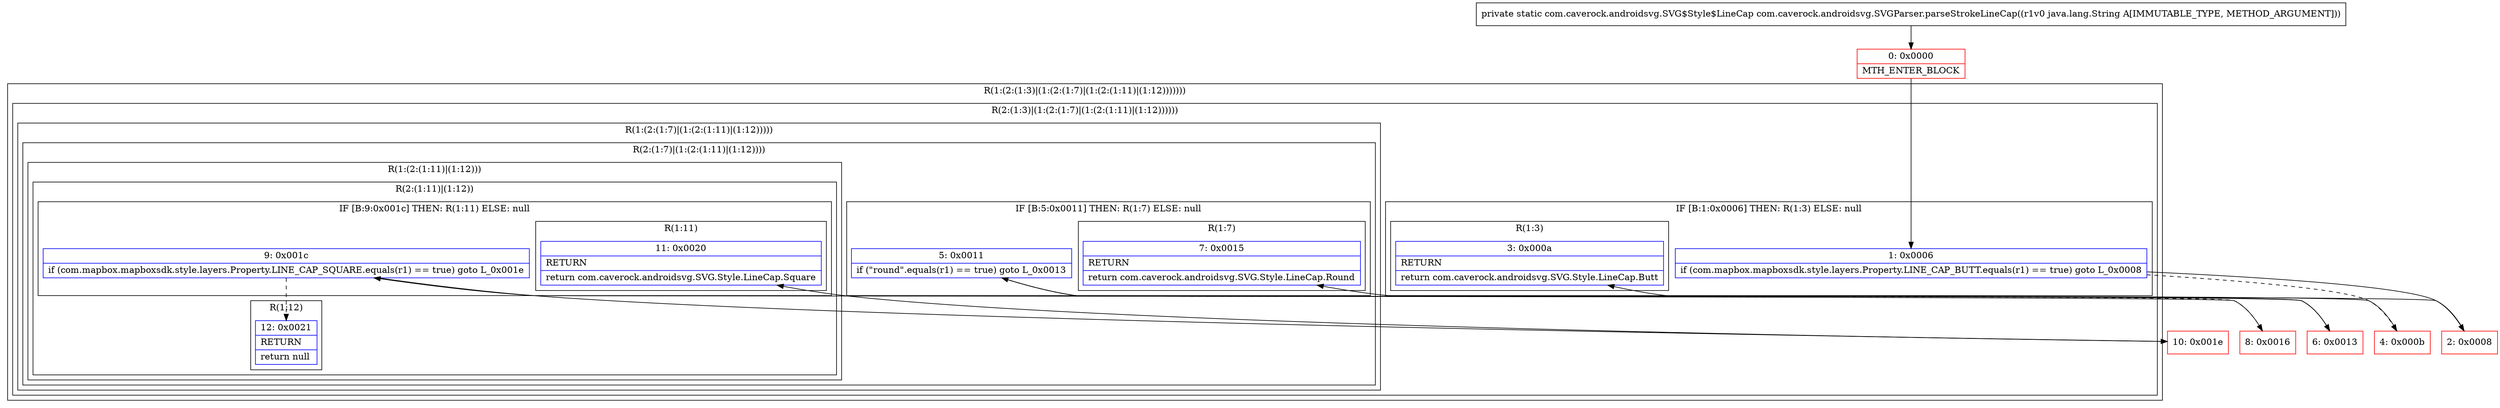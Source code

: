 digraph "CFG forcom.caverock.androidsvg.SVGParser.parseStrokeLineCap(Ljava\/lang\/String;)Lcom\/caverock\/androidsvg\/SVG$Style$LineCap;" {
subgraph cluster_Region_1942466457 {
label = "R(1:(2:(1:3)|(1:(2:(1:7)|(1:(2:(1:11)|(1:12)))))))";
node [shape=record,color=blue];
subgraph cluster_Region_1075713014 {
label = "R(2:(1:3)|(1:(2:(1:7)|(1:(2:(1:11)|(1:12))))))";
node [shape=record,color=blue];
subgraph cluster_IfRegion_250341401 {
label = "IF [B:1:0x0006] THEN: R(1:3) ELSE: null";
node [shape=record,color=blue];
Node_1 [shape=record,label="{1\:\ 0x0006|if (com.mapbox.mapboxsdk.style.layers.Property.LINE_CAP_BUTT.equals(r1) == true) goto L_0x0008\l}"];
subgraph cluster_Region_500130949 {
label = "R(1:3)";
node [shape=record,color=blue];
Node_3 [shape=record,label="{3\:\ 0x000a|RETURN\l|return com.caverock.androidsvg.SVG.Style.LineCap.Butt\l}"];
}
}
subgraph cluster_Region_1404746690 {
label = "R(1:(2:(1:7)|(1:(2:(1:11)|(1:12)))))";
node [shape=record,color=blue];
subgraph cluster_Region_1670087648 {
label = "R(2:(1:7)|(1:(2:(1:11)|(1:12))))";
node [shape=record,color=blue];
subgraph cluster_IfRegion_846267560 {
label = "IF [B:5:0x0011] THEN: R(1:7) ELSE: null";
node [shape=record,color=blue];
Node_5 [shape=record,label="{5\:\ 0x0011|if (\"round\".equals(r1) == true) goto L_0x0013\l}"];
subgraph cluster_Region_1425843503 {
label = "R(1:7)";
node [shape=record,color=blue];
Node_7 [shape=record,label="{7\:\ 0x0015|RETURN\l|return com.caverock.androidsvg.SVG.Style.LineCap.Round\l}"];
}
}
subgraph cluster_Region_1386111193 {
label = "R(1:(2:(1:11)|(1:12)))";
node [shape=record,color=blue];
subgraph cluster_Region_1832222185 {
label = "R(2:(1:11)|(1:12))";
node [shape=record,color=blue];
subgraph cluster_IfRegion_1473994915 {
label = "IF [B:9:0x001c] THEN: R(1:11) ELSE: null";
node [shape=record,color=blue];
Node_9 [shape=record,label="{9\:\ 0x001c|if (com.mapbox.mapboxsdk.style.layers.Property.LINE_CAP_SQUARE.equals(r1) == true) goto L_0x001e\l}"];
subgraph cluster_Region_1723822762 {
label = "R(1:11)";
node [shape=record,color=blue];
Node_11 [shape=record,label="{11\:\ 0x0020|RETURN\l|return com.caverock.androidsvg.SVG.Style.LineCap.Square\l}"];
}
}
subgraph cluster_Region_1199984140 {
label = "R(1:12)";
node [shape=record,color=blue];
Node_12 [shape=record,label="{12\:\ 0x0021|RETURN\l|return null\l}"];
}
}
}
}
}
}
}
Node_0 [shape=record,color=red,label="{0\:\ 0x0000|MTH_ENTER_BLOCK\l}"];
Node_2 [shape=record,color=red,label="{2\:\ 0x0008}"];
Node_4 [shape=record,color=red,label="{4\:\ 0x000b}"];
Node_6 [shape=record,color=red,label="{6\:\ 0x0013}"];
Node_8 [shape=record,color=red,label="{8\:\ 0x0016}"];
Node_10 [shape=record,color=red,label="{10\:\ 0x001e}"];
MethodNode[shape=record,label="{private static com.caverock.androidsvg.SVG$Style$LineCap com.caverock.androidsvg.SVGParser.parseStrokeLineCap((r1v0 java.lang.String A[IMMUTABLE_TYPE, METHOD_ARGUMENT])) }"];
MethodNode -> Node_0;
Node_1 -> Node_2;
Node_1 -> Node_4[style=dashed];
Node_5 -> Node_6;
Node_5 -> Node_8[style=dashed];
Node_9 -> Node_10;
Node_9 -> Node_12[style=dashed];
Node_0 -> Node_1;
Node_2 -> Node_3;
Node_4 -> Node_5;
Node_6 -> Node_7;
Node_8 -> Node_9;
Node_10 -> Node_11;
}


